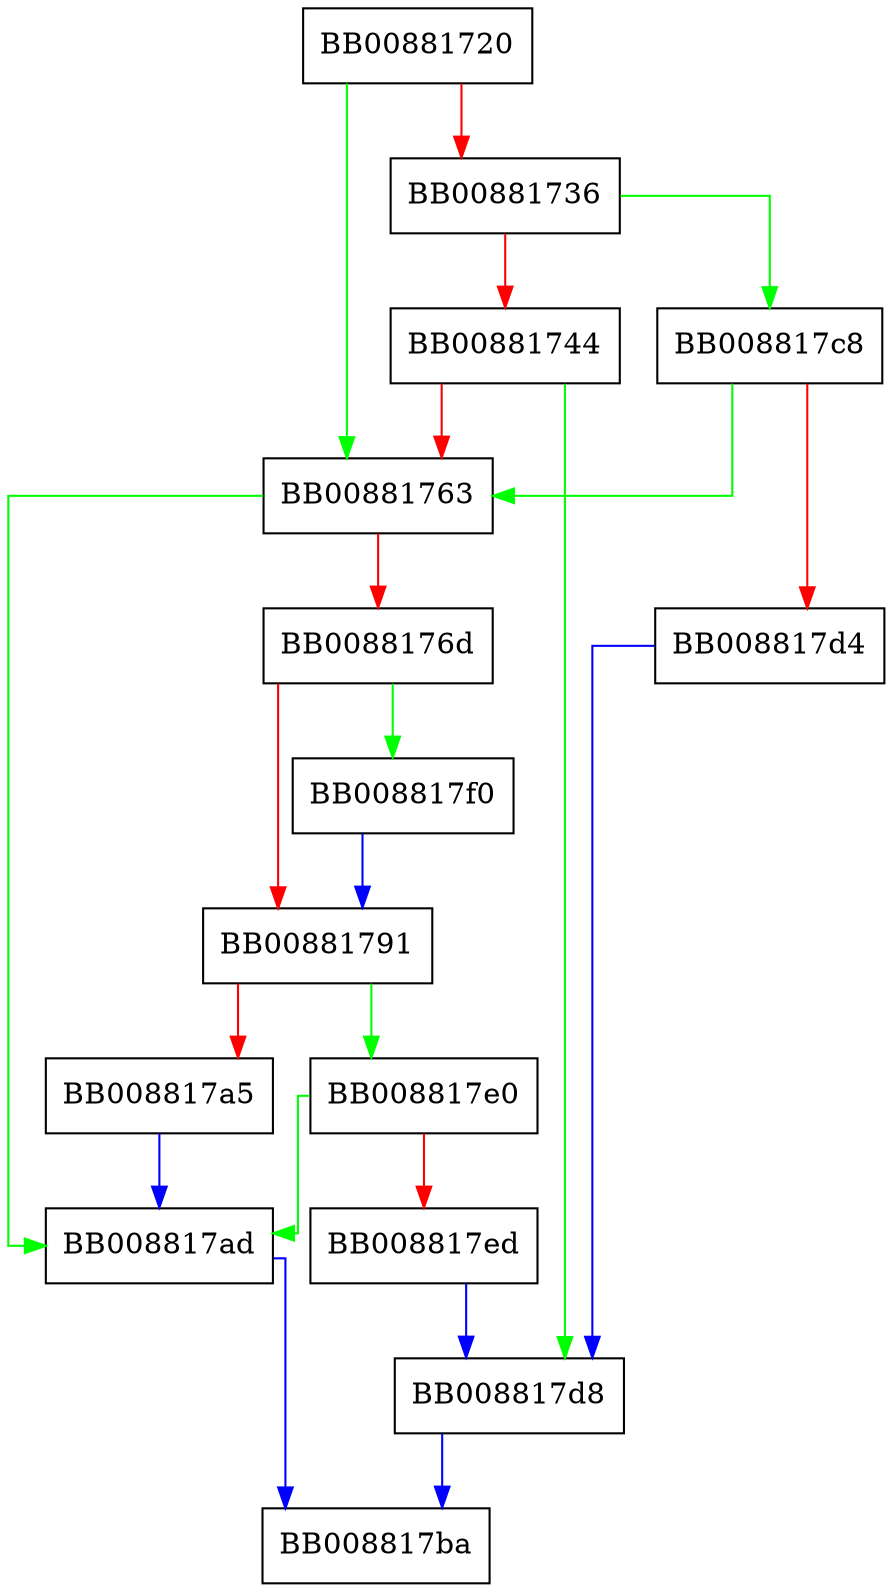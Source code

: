 digraph _IO_file_sync {
  node [shape="box"];
  graph [splines=ortho];
  BB00881720 -> BB00881763 [color="green"];
  BB00881720 -> BB00881736 [color="red"];
  BB00881736 -> BB008817c8 [color="green"];
  BB00881736 -> BB00881744 [color="red"];
  BB00881744 -> BB008817d8 [color="green"];
  BB00881744 -> BB00881763 [color="red"];
  BB00881763 -> BB008817ad [color="green"];
  BB00881763 -> BB0088176d [color="red"];
  BB0088176d -> BB008817f0 [color="green"];
  BB0088176d -> BB00881791 [color="red"];
  BB00881791 -> BB008817e0 [color="green"];
  BB00881791 -> BB008817a5 [color="red"];
  BB008817a5 -> BB008817ad [color="blue"];
  BB008817ad -> BB008817ba [color="blue"];
  BB008817c8 -> BB00881763 [color="green"];
  BB008817c8 -> BB008817d4 [color="red"];
  BB008817d4 -> BB008817d8 [color="blue"];
  BB008817d8 -> BB008817ba [color="blue"];
  BB008817e0 -> BB008817ad [color="green"];
  BB008817e0 -> BB008817ed [color="red"];
  BB008817ed -> BB008817d8 [color="blue"];
  BB008817f0 -> BB00881791 [color="blue"];
}